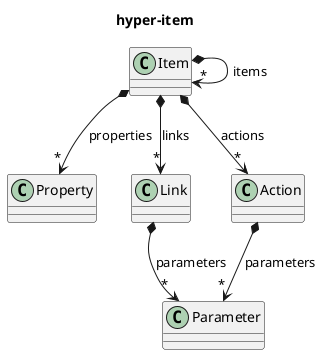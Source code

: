 @startuml

title hyper-item

class Item
class Property
class Link
class Action
class Parameter

Item *--> "*" Item: items
Item *--> "*" Property: properties
Item *--> "*" Link: links
Item *--> "*" Action: actions

Link *--> "*" Parameter: parameters
Action *--> "*" Parameter: parameters

@enduml